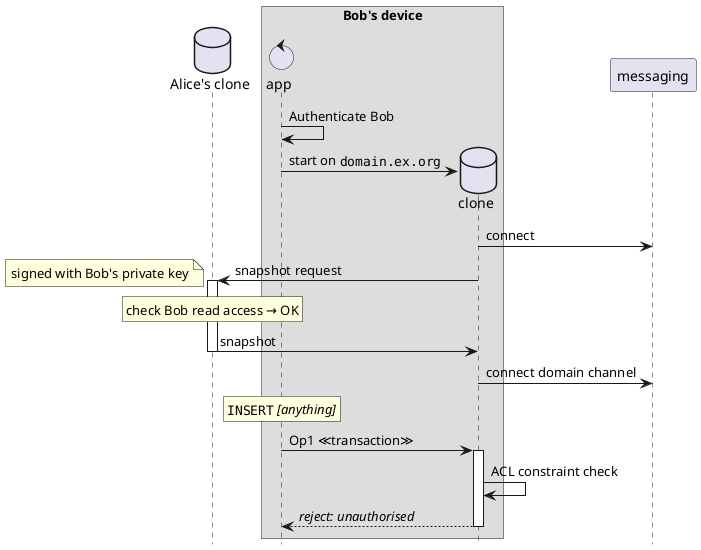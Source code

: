@startuml
'https://plantuml.com/sequence-diagram
hide footbox

database "Alice's clone" as genesis
box Bob's device
control "app" as proc2
database "clone" as clone2
end box

proc2 -> proc2: Authenticate Bob
proc2 -> clone2 **: start on ""domain.ex.org""

clone2 -> messaging : connect
clone2 -> genesis ++: snapshot request
note left
signed with Bob's private key
end note
rnote over genesis
check Bob read access → OK
end note
genesis -> clone2 --: snapshot
clone2 -> messaging : connect domain channel

rnote over proc2: ""INSERT"" //[anything]//
proc2 -> clone2 ++: Op1 ≪transaction≫

clone2 -> clone2: ACL constraint check

clone2 --> proc2 --: //reject: unauthorised//

@enduml